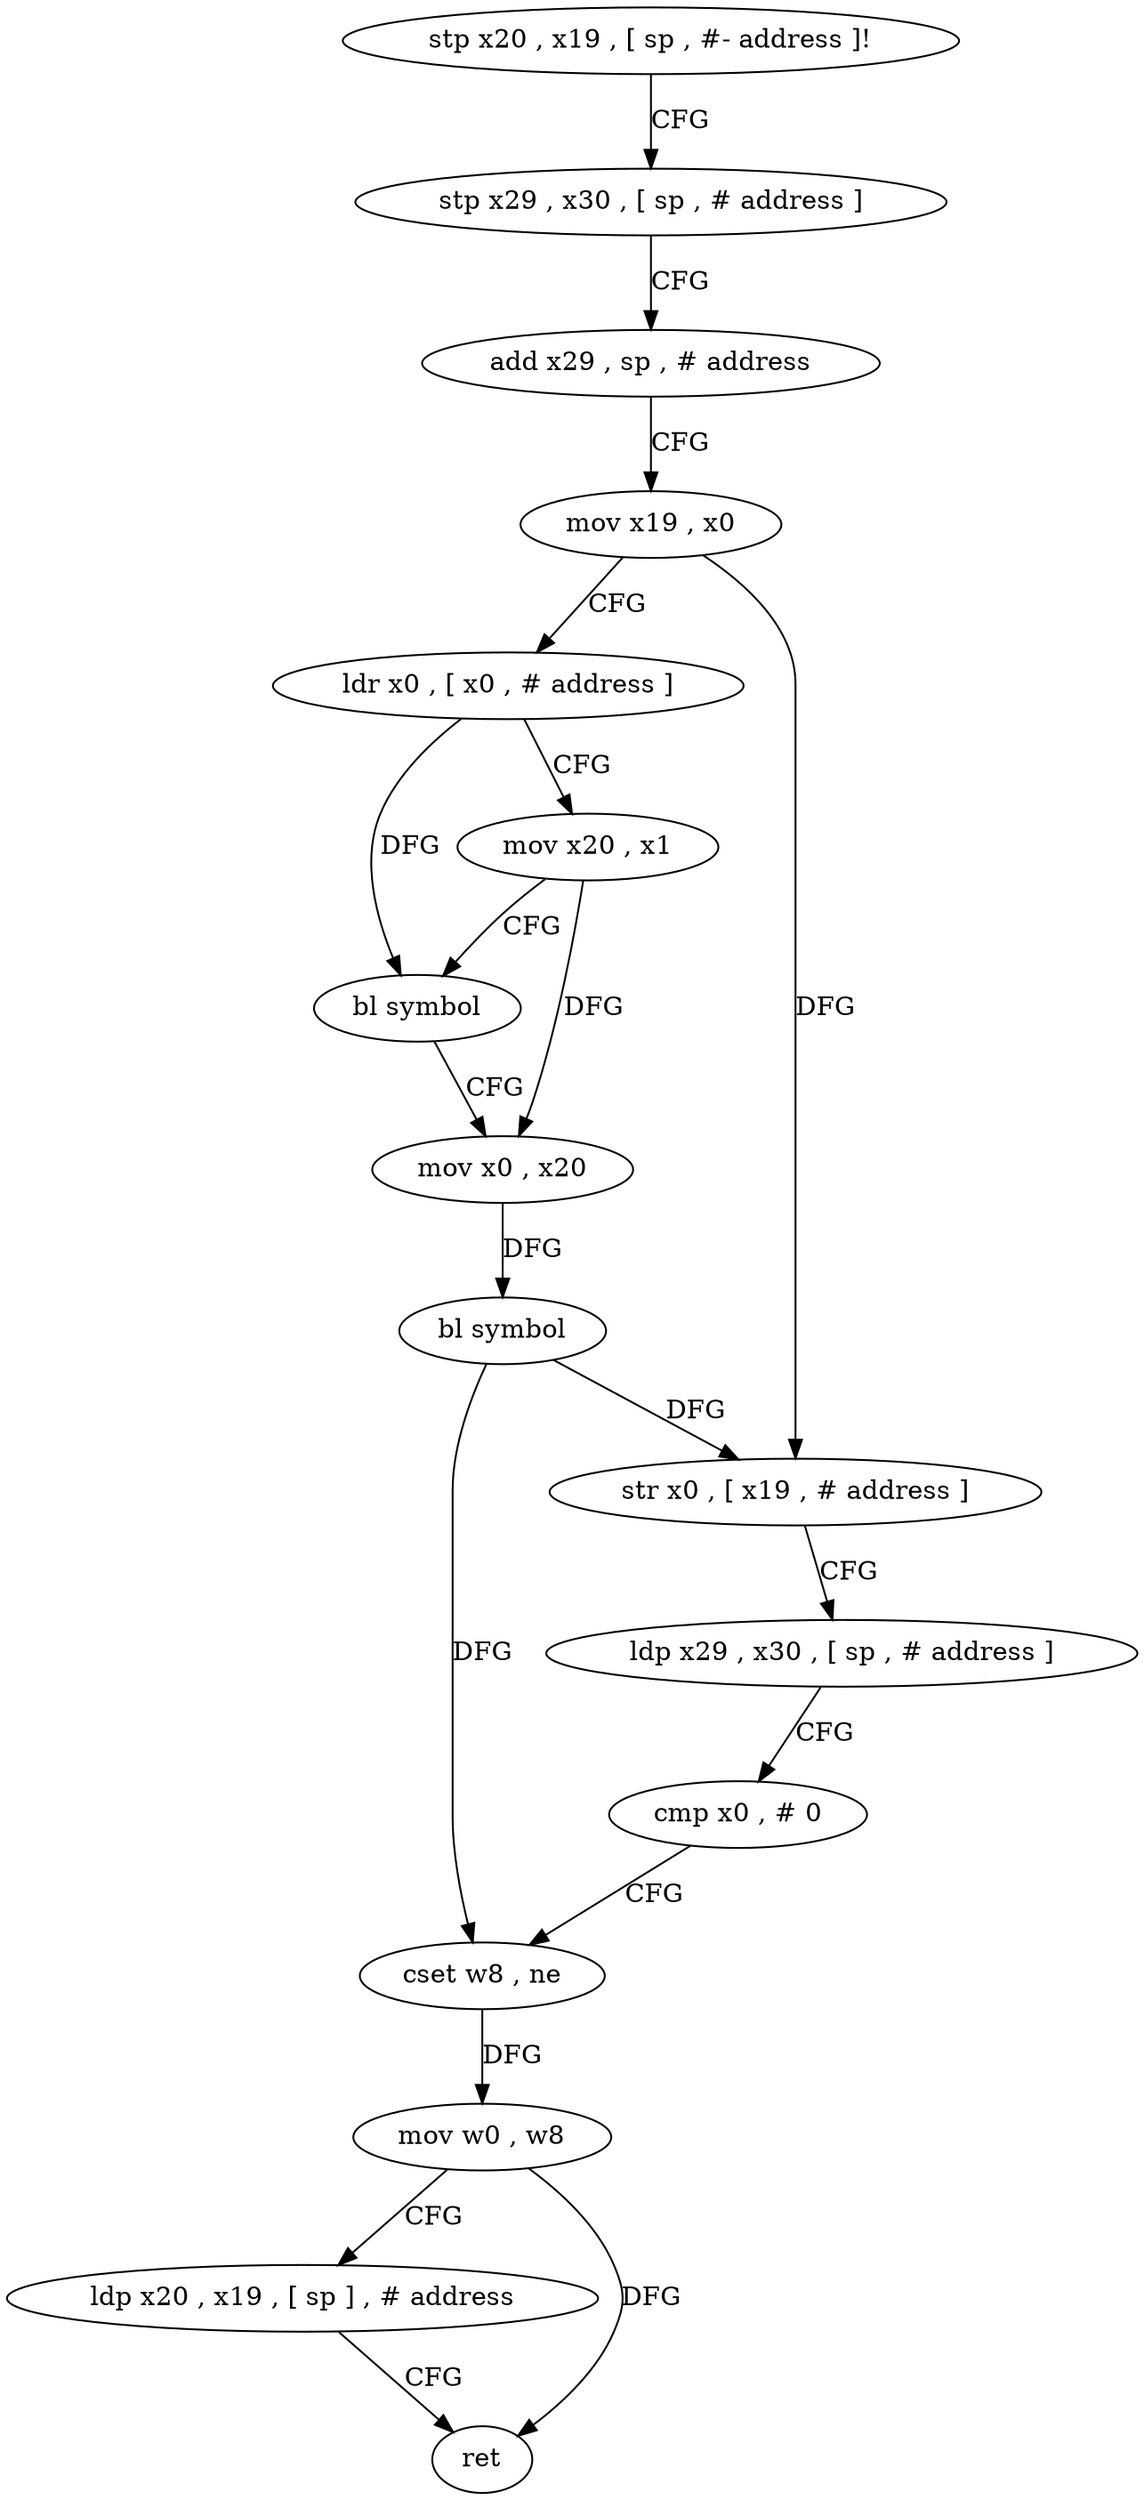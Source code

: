 digraph "func" {
"128088" [label = "stp x20 , x19 , [ sp , #- address ]!" ]
"128092" [label = "stp x29 , x30 , [ sp , # address ]" ]
"128096" [label = "add x29 , sp , # address" ]
"128100" [label = "mov x19 , x0" ]
"128104" [label = "ldr x0 , [ x0 , # address ]" ]
"128108" [label = "mov x20 , x1" ]
"128112" [label = "bl symbol" ]
"128116" [label = "mov x0 , x20" ]
"128120" [label = "bl symbol" ]
"128124" [label = "str x0 , [ x19 , # address ]" ]
"128128" [label = "ldp x29 , x30 , [ sp , # address ]" ]
"128132" [label = "cmp x0 , # 0" ]
"128136" [label = "cset w8 , ne" ]
"128140" [label = "mov w0 , w8" ]
"128144" [label = "ldp x20 , x19 , [ sp ] , # address" ]
"128148" [label = "ret" ]
"128088" -> "128092" [ label = "CFG" ]
"128092" -> "128096" [ label = "CFG" ]
"128096" -> "128100" [ label = "CFG" ]
"128100" -> "128104" [ label = "CFG" ]
"128100" -> "128124" [ label = "DFG" ]
"128104" -> "128108" [ label = "CFG" ]
"128104" -> "128112" [ label = "DFG" ]
"128108" -> "128112" [ label = "CFG" ]
"128108" -> "128116" [ label = "DFG" ]
"128112" -> "128116" [ label = "CFG" ]
"128116" -> "128120" [ label = "DFG" ]
"128120" -> "128124" [ label = "DFG" ]
"128120" -> "128136" [ label = "DFG" ]
"128124" -> "128128" [ label = "CFG" ]
"128128" -> "128132" [ label = "CFG" ]
"128132" -> "128136" [ label = "CFG" ]
"128136" -> "128140" [ label = "DFG" ]
"128140" -> "128144" [ label = "CFG" ]
"128140" -> "128148" [ label = "DFG" ]
"128144" -> "128148" [ label = "CFG" ]
}
